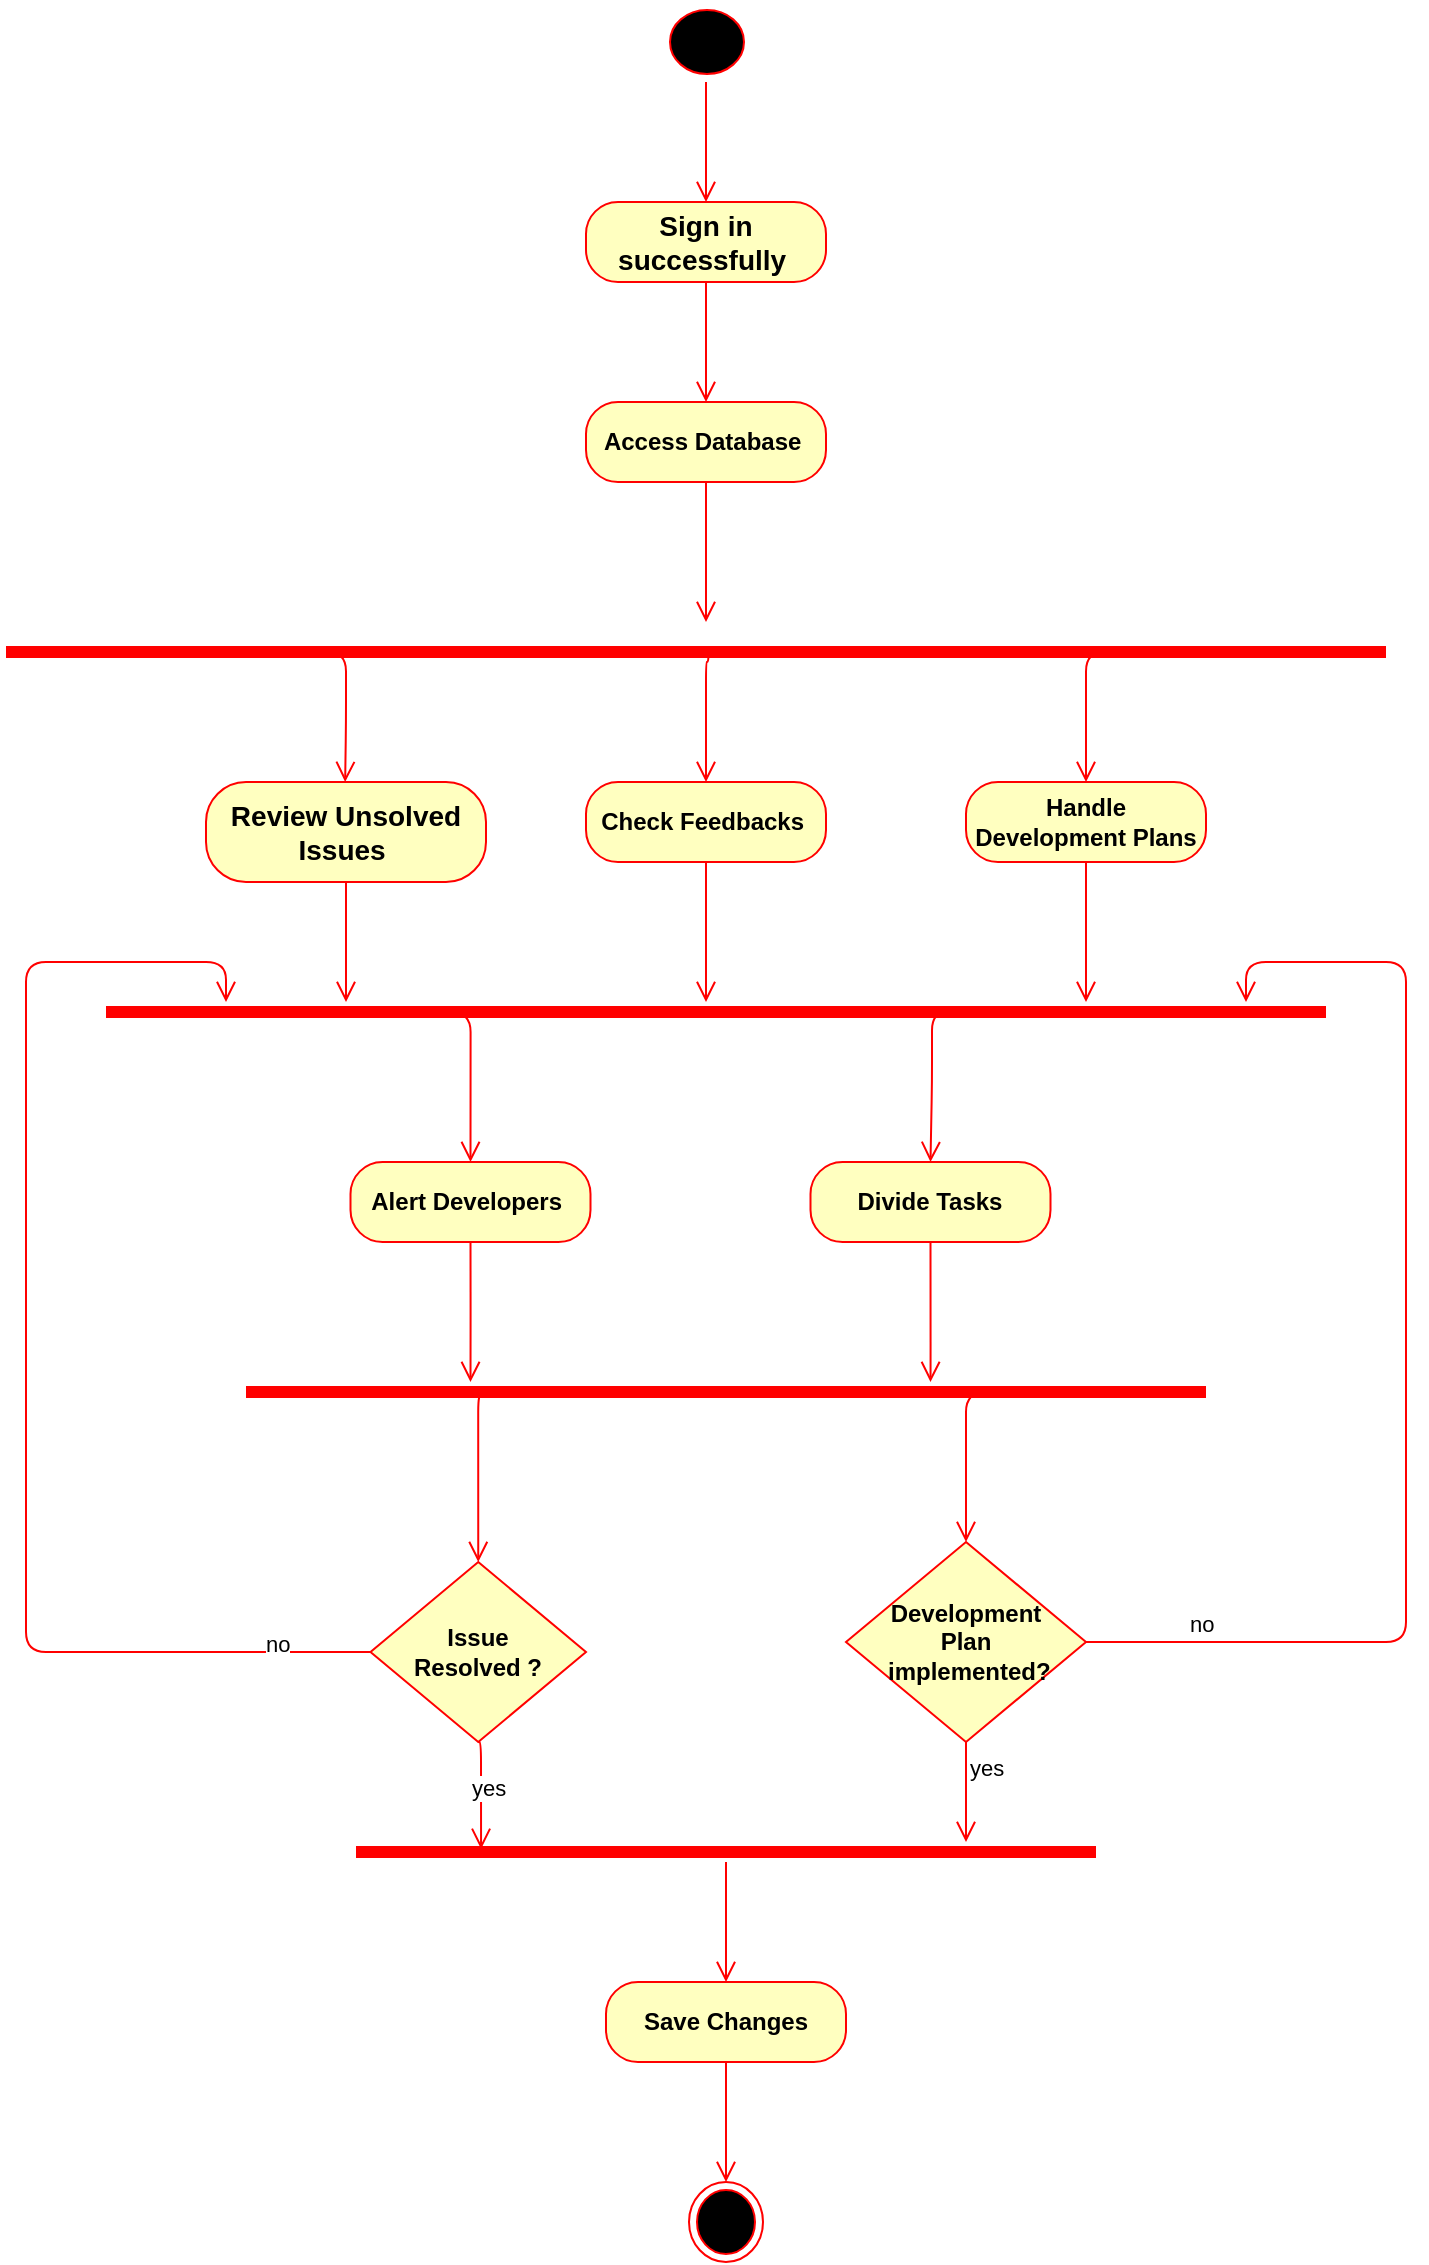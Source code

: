 <mxfile version="13.9.9" type="device"><diagram id="LaBguU5WcnQdrOewf163" name="Page-1"><mxGraphModel dx="2252" dy="1026" grid="1" gridSize="10" guides="1" tooltips="1" connect="1" arrows="1" fold="1" page="1" pageScale="1" pageWidth="1600" pageHeight="1200" math="0" shadow="0"><root><mxCell id="0"/><mxCell id="1" parent="0"/><mxCell id="jDWTGHMiyXUA1VU3A-2Z-1" value="" style="ellipse;html=1;shape=startState;fillColor=#000000;strokeColor=#ff0000;" vertex="1" parent="1"><mxGeometry x="778" y="60" width="45" height="40" as="geometry"/></mxCell><mxCell id="jDWTGHMiyXUA1VU3A-2Z-2" value="" style="edgeStyle=orthogonalEdgeStyle;html=1;verticalAlign=bottom;endArrow=open;endSize=8;strokeColor=#ff0000;" edge="1" parent="1" source="jDWTGHMiyXUA1VU3A-2Z-1"><mxGeometry relative="1" as="geometry"><mxPoint x="800" y="160" as="targetPoint"/></mxGeometry></mxCell><mxCell id="jDWTGHMiyXUA1VU3A-2Z-3" value="&lt;b&gt;&lt;font style=&quot;font-size: 14px&quot;&gt;Sign in successfully&amp;nbsp;&lt;/font&gt;&lt;/b&gt;" style="rounded=1;whiteSpace=wrap;html=1;arcSize=40;fontColor=#000000;fillColor=#ffffc0;strokeColor=#ff0000;" vertex="1" parent="1"><mxGeometry x="740" y="160" width="120" height="40" as="geometry"/></mxCell><mxCell id="jDWTGHMiyXUA1VU3A-2Z-4" value="&lt;b&gt;Access Database&amp;nbsp;&lt;/b&gt;" style="rounded=1;whiteSpace=wrap;html=1;arcSize=40;fontColor=#000000;fillColor=#ffffc0;strokeColor=#ff0000;" vertex="1" parent="1"><mxGeometry x="740" y="260" width="120" height="40" as="geometry"/></mxCell><mxCell id="jDWTGHMiyXUA1VU3A-2Z-5" value="" style="edgeStyle=orthogonalEdgeStyle;html=1;verticalAlign=bottom;endArrow=open;endSize=8;strokeColor=#ff0000;" edge="1" parent="1" source="jDWTGHMiyXUA1VU3A-2Z-4"><mxGeometry relative="1" as="geometry"><mxPoint x="800" y="370" as="targetPoint"/></mxGeometry></mxCell><mxCell id="jDWTGHMiyXUA1VU3A-2Z-6" value="" style="edgeStyle=orthogonalEdgeStyle;html=1;verticalAlign=bottom;endArrow=open;endSize=8;strokeColor=#ff0000;exitX=0.5;exitY=1;exitDx=0;exitDy=0;entryX=0.5;entryY=0;entryDx=0;entryDy=0;" edge="1" parent="1" source="jDWTGHMiyXUA1VU3A-2Z-3" target="jDWTGHMiyXUA1VU3A-2Z-4"><mxGeometry relative="1" as="geometry"><mxPoint x="400" y="200" as="targetPoint"/></mxGeometry></mxCell><mxCell id="jDWTGHMiyXUA1VU3A-2Z-7" value="&lt;b&gt;&lt;span style=&quot;font-size: 14px&quot;&gt;Review Unsolved Issues&lt;/span&gt;&lt;span style=&quot;font-size: 14px&quot;&gt;&amp;nbsp;&lt;/span&gt;&lt;/b&gt;" style="rounded=1;whiteSpace=wrap;html=1;arcSize=40;fontColor=#000000;fillColor=#ffffc0;strokeColor=#ff0000;" vertex="1" parent="1"><mxGeometry x="550" y="450" width="140" height="50" as="geometry"/></mxCell><mxCell id="jDWTGHMiyXUA1VU3A-2Z-10" value="" style="edgeStyle=orthogonalEdgeStyle;html=1;verticalAlign=bottom;endArrow=open;endSize=8;strokeColor=#ff0000;entryX=0.5;entryY=0;entryDx=0;entryDy=0;exitX=0.212;exitY=0.465;exitDx=0;exitDy=0;exitPerimeter=0;" edge="1" parent="1" source="jDWTGHMiyXUA1VU3A-2Z-23"><mxGeometry relative="1" as="geometry"><mxPoint x="619.58" y="450" as="targetPoint"/><mxPoint x="619.58" y="390" as="sourcePoint"/><Array as="points"><mxPoint x="620" y="385"/><mxPoint x="620" y="420"/></Array></mxGeometry></mxCell><mxCell id="jDWTGHMiyXUA1VU3A-2Z-13" value="" style="edgeStyle=orthogonalEdgeStyle;html=1;verticalAlign=bottom;endArrow=open;endSize=8;strokeColor=#ff0000;exitX=0.5;exitY=1;exitDx=0;exitDy=0;" edge="1" parent="1" source="jDWTGHMiyXUA1VU3A-2Z-7"><mxGeometry relative="1" as="geometry"><mxPoint x="620" y="560" as="targetPoint"/><mxPoint x="800" y="420" as="sourcePoint"/></mxGeometry></mxCell><mxCell id="jDWTGHMiyXUA1VU3A-2Z-23" value="" style="shape=line;html=1;strokeWidth=6;strokeColor=#ff0000;" vertex="1" parent="1"><mxGeometry x="450" y="380" width="690" height="10" as="geometry"/></mxCell><mxCell id="jDWTGHMiyXUA1VU3A-2Z-25" value="&lt;b&gt;Check Feedbacks&amp;nbsp;&lt;/b&gt;" style="rounded=1;whiteSpace=wrap;html=1;arcSize=40;fontColor=#000000;fillColor=#ffffc0;strokeColor=#ff0000;" vertex="1" parent="1"><mxGeometry x="740" y="450" width="120" height="40" as="geometry"/></mxCell><mxCell id="jDWTGHMiyXUA1VU3A-2Z-26" value="" style="edgeStyle=orthogonalEdgeStyle;html=1;verticalAlign=bottom;endArrow=open;endSize=8;strokeColor=#ff0000;" edge="1" source="jDWTGHMiyXUA1VU3A-2Z-25" parent="1"><mxGeometry relative="1" as="geometry"><mxPoint x="800" y="560" as="targetPoint"/></mxGeometry></mxCell><mxCell id="jDWTGHMiyXUA1VU3A-2Z-28" value="" style="edgeStyle=orthogonalEdgeStyle;html=1;verticalAlign=bottom;endArrow=open;endSize=8;strokeColor=#ff0000;entryX=0.5;entryY=0;entryDx=0;entryDy=0;exitX=0.509;exitY=0.405;exitDx=0;exitDy=0;exitPerimeter=0;" edge="1" source="jDWTGHMiyXUA1VU3A-2Z-23" parent="1" target="jDWTGHMiyXUA1VU3A-2Z-25"><mxGeometry relative="1" as="geometry"><mxPoint x="440" y="360" as="targetPoint"/><mxPoint x="800" y="390" as="sourcePoint"/><Array as="points"><mxPoint x="801" y="390"/></Array></mxGeometry></mxCell><mxCell id="jDWTGHMiyXUA1VU3A-2Z-29" value="&lt;b&gt;Handle Development Plans&lt;/b&gt;" style="rounded=1;whiteSpace=wrap;html=1;arcSize=40;fontColor=#000000;fillColor=#ffffc0;strokeColor=#ff0000;" vertex="1" parent="1"><mxGeometry x="930" y="450" width="120" height="40" as="geometry"/></mxCell><mxCell id="jDWTGHMiyXUA1VU3A-2Z-30" value="" style="edgeStyle=orthogonalEdgeStyle;html=1;verticalAlign=bottom;endArrow=open;endSize=8;strokeColor=#ff0000;" edge="1" source="jDWTGHMiyXUA1VU3A-2Z-29" parent="1"><mxGeometry relative="1" as="geometry"><mxPoint x="990" y="560" as="targetPoint"/></mxGeometry></mxCell><mxCell id="jDWTGHMiyXUA1VU3A-2Z-32" value="" style="edgeStyle=orthogonalEdgeStyle;html=1;verticalAlign=bottom;endArrow=open;endSize=8;strokeColor=#ff0000;entryX=0.5;entryY=0;entryDx=0;entryDy=0;exitX=0.82;exitY=0.465;exitDx=0;exitDy=0;exitPerimeter=0;" edge="1" source="jDWTGHMiyXUA1VU3A-2Z-23" parent="1" target="jDWTGHMiyXUA1VU3A-2Z-29"><mxGeometry relative="1" as="geometry"><mxPoint x="510" y="310" as="targetPoint"/><mxPoint x="990" y="390" as="sourcePoint"/><Array as="points"><mxPoint x="990" y="385"/></Array></mxGeometry></mxCell><mxCell id="jDWTGHMiyXUA1VU3A-2Z-45" value="" style="shape=line;html=1;strokeWidth=6;strokeColor=#ff0000;" vertex="1" parent="1"><mxGeometry x="500" y="560" width="610" height="10" as="geometry"/></mxCell><mxCell id="jDWTGHMiyXUA1VU3A-2Z-46" value="" style="edgeStyle=orthogonalEdgeStyle;html=1;verticalAlign=bottom;endArrow=open;endSize=8;strokeColor=#ff0000;entryX=0.5;entryY=0;entryDx=0;entryDy=0;exitX=0.25;exitY=0.5;exitDx=0;exitDy=0;exitPerimeter=0;" edge="1" parent="1" source="jDWTGHMiyXUA1VU3A-2Z-45" target="jDWTGHMiyXUA1VU3A-2Z-48"><mxGeometry relative="1" as="geometry"><mxPoint x="802.25" y="450" as="targetPoint"/><mxPoint x="802.25" y="390" as="sourcePoint"/><Array as="points"><mxPoint x="682.25" y="565"/></Array></mxGeometry></mxCell><mxCell id="jDWTGHMiyXUA1VU3A-2Z-47" value="" style="edgeStyle=orthogonalEdgeStyle;html=1;verticalAlign=bottom;endArrow=open;endSize=8;strokeColor=#ff0000;entryX=0.5;entryY=0;entryDx=0;entryDy=0;exitX=0.767;exitY=0.405;exitDx=0;exitDy=0;exitPerimeter=0;" edge="1" parent="1" source="jDWTGHMiyXUA1VU3A-2Z-45" target="jDWTGHMiyXUA1VU3A-2Z-50"><mxGeometry relative="1" as="geometry"><mxPoint x="911.83" y="630" as="targetPoint"/><mxPoint x="911.83" y="570" as="sourcePoint"/><Array as="points"><mxPoint x="913" y="564"/><mxPoint x="913" y="600"/><mxPoint x="912" y="600"/></Array></mxGeometry></mxCell><mxCell id="jDWTGHMiyXUA1VU3A-2Z-48" value="&lt;b&gt;Alert Developers&amp;nbsp;&lt;/b&gt;" style="rounded=1;whiteSpace=wrap;html=1;arcSize=40;fontColor=#000000;fillColor=#ffffc0;strokeColor=#ff0000;" vertex="1" parent="1"><mxGeometry x="622.25" y="640" width="120" height="40" as="geometry"/></mxCell><mxCell id="jDWTGHMiyXUA1VU3A-2Z-49" value="" style="edgeStyle=orthogonalEdgeStyle;html=1;verticalAlign=bottom;endArrow=open;endSize=8;strokeColor=#ff0000;exitX=0.5;exitY=1;exitDx=0;exitDy=0;" edge="1" parent="1" source="jDWTGHMiyXUA1VU3A-2Z-48"><mxGeometry relative="1" as="geometry"><mxPoint x="682.25" y="750" as="targetPoint"/></mxGeometry></mxCell><mxCell id="jDWTGHMiyXUA1VU3A-2Z-50" value="&lt;b&gt;Divide Tasks&lt;/b&gt;" style="rounded=1;whiteSpace=wrap;html=1;arcSize=40;fontColor=#000000;fillColor=#ffffc0;strokeColor=#ff0000;" vertex="1" parent="1"><mxGeometry x="852.25" y="640" width="120" height="40" as="geometry"/></mxCell><mxCell id="jDWTGHMiyXUA1VU3A-2Z-51" value="" style="edgeStyle=orthogonalEdgeStyle;html=1;verticalAlign=bottom;endArrow=open;endSize=8;strokeColor=#ff0000;exitX=0.5;exitY=1;exitDx=0;exitDy=0;" edge="1" parent="1" source="jDWTGHMiyXUA1VU3A-2Z-50"><mxGeometry relative="1" as="geometry"><mxPoint x="912.25" y="750" as="targetPoint"/><Array as="points"><mxPoint x="912.25" y="740"/></Array></mxGeometry></mxCell><mxCell id="jDWTGHMiyXUA1VU3A-2Z-52" value="" style="shape=line;html=1;strokeWidth=6;strokeColor=#ff0000;" vertex="1" parent="1"><mxGeometry x="570" y="750" width="480" height="10" as="geometry"/></mxCell><mxCell id="jDWTGHMiyXUA1VU3A-2Z-53" value="" style="edgeStyle=orthogonalEdgeStyle;html=1;verticalAlign=bottom;endArrow=open;endSize=8;strokeColor=#ff0000;exitX=0.25;exitY=0.5;exitDx=0;exitDy=0;exitPerimeter=0;entryX=0.5;entryY=0;entryDx=0;entryDy=0;" edge="1" parent="1" source="jDWTGHMiyXUA1VU3A-2Z-52" target="jDWTGHMiyXUA1VU3A-2Z-54"><mxGeometry relative="1" as="geometry"><mxPoint x="797" y="820" as="targetPoint"/><Array as="points"><mxPoint x="687" y="755"/></Array></mxGeometry></mxCell><mxCell id="jDWTGHMiyXUA1VU3A-2Z-54" value="&lt;b&gt;Issue &lt;br&gt;Resolved ?&lt;/b&gt;" style="rhombus;whiteSpace=wrap;html=1;fillColor=#ffffc0;strokeColor=#ff0000;" vertex="1" parent="1"><mxGeometry x="632.25" y="840" width="107.75" height="90" as="geometry"/></mxCell><mxCell id="jDWTGHMiyXUA1VU3A-2Z-57" value="&lt;b&gt;Development &lt;br&gt;Plan&lt;br&gt;&amp;nbsp;implemented?&lt;/b&gt;" style="rhombus;whiteSpace=wrap;html=1;fillColor=#ffffc0;strokeColor=#ff0000;" vertex="1" parent="1"><mxGeometry x="870" y="830" width="120" height="100" as="geometry"/></mxCell><mxCell id="jDWTGHMiyXUA1VU3A-2Z-58" value="no" style="edgeStyle=orthogonalEdgeStyle;html=1;align=left;verticalAlign=bottom;endArrow=open;endSize=8;strokeColor=#ff0000;" edge="1" source="jDWTGHMiyXUA1VU3A-2Z-57" parent="1" target="jDWTGHMiyXUA1VU3A-2Z-45"><mxGeometry x="-0.833" relative="1" as="geometry"><mxPoint x="1070" y="520" as="targetPoint"/><Array as="points"><mxPoint x="1150" y="880"/><mxPoint x="1150" y="540"/><mxPoint x="1070" y="540"/></Array><mxPoint as="offset"/></mxGeometry></mxCell><mxCell id="jDWTGHMiyXUA1VU3A-2Z-59" value="yes" style="edgeStyle=orthogonalEdgeStyle;html=1;align=left;verticalAlign=top;endArrow=open;endSize=8;strokeColor=#ff0000;" edge="1" source="jDWTGHMiyXUA1VU3A-2Z-57" parent="1"><mxGeometry x="-1" relative="1" as="geometry"><mxPoint x="930" y="980" as="targetPoint"/></mxGeometry></mxCell><mxCell id="jDWTGHMiyXUA1VU3A-2Z-60" value="" style="edgeStyle=orthogonalEdgeStyle;html=1;verticalAlign=bottom;endArrow=open;endSize=8;strokeColor=#ff0000;exitX=0.25;exitY=0.5;exitDx=0;exitDy=0;exitPerimeter=0;entryX=0.5;entryY=0;entryDx=0;entryDy=0;" edge="1" parent="1" target="jDWTGHMiyXUA1VU3A-2Z-57"><mxGeometry relative="1" as="geometry"><mxPoint x="950" y="830" as="targetPoint"/><mxPoint x="952.75" y="755" as="sourcePoint"/><Array as="points"><mxPoint x="930" y="755"/><mxPoint x="930" y="830"/></Array></mxGeometry></mxCell><mxCell id="jDWTGHMiyXUA1VU3A-2Z-62" value="no" style="edgeStyle=orthogonalEdgeStyle;html=1;align=left;verticalAlign=bottom;endArrow=open;endSize=8;strokeColor=#ff0000;exitX=0;exitY=0.5;exitDx=0;exitDy=0;" edge="1" parent="1" source="jDWTGHMiyXUA1VU3A-2Z-54" target="jDWTGHMiyXUA1VU3A-2Z-45"><mxGeometry x="-0.831" y="5" relative="1" as="geometry"><mxPoint x="530" y="560" as="targetPoint"/><mxPoint x="1000" y="890" as="sourcePoint"/><Array as="points"><mxPoint x="460" y="885"/><mxPoint x="460" y="540"/><mxPoint x="560" y="540"/></Array><mxPoint as="offset"/></mxGeometry></mxCell><mxCell id="jDWTGHMiyXUA1VU3A-2Z-63" value="yes" style="edgeStyle=orthogonalEdgeStyle;html=1;align=left;verticalAlign=top;endArrow=open;endSize=8;strokeColor=#ff0000;exitX=0.5;exitY=1;exitDx=0;exitDy=0;entryX=0.169;entryY=0.344;entryDx=0;entryDy=0;entryPerimeter=0;" edge="1" parent="1" source="jDWTGHMiyXUA1VU3A-2Z-54" target="jDWTGHMiyXUA1VU3A-2Z-64"><mxGeometry x="-0.573" y="-7" relative="1" as="geometry"><mxPoint x="687" y="980" as="targetPoint"/><mxPoint x="683.125" y="930" as="sourcePoint"/><Array as="points"><mxPoint x="688" y="930"/></Array><mxPoint as="offset"/></mxGeometry></mxCell><mxCell id="jDWTGHMiyXUA1VU3A-2Z-64" value="" style="shape=line;html=1;strokeWidth=6;strokeColor=#ff0000;" vertex="1" parent="1"><mxGeometry x="625" y="980" width="370" height="10" as="geometry"/></mxCell><mxCell id="jDWTGHMiyXUA1VU3A-2Z-65" value="" style="edgeStyle=orthogonalEdgeStyle;html=1;verticalAlign=bottom;endArrow=open;endSize=8;strokeColor=#ff0000;" edge="1" source="jDWTGHMiyXUA1VU3A-2Z-64" parent="1"><mxGeometry relative="1" as="geometry"><mxPoint x="810" y="1050" as="targetPoint"/></mxGeometry></mxCell><mxCell id="jDWTGHMiyXUA1VU3A-2Z-66" value="&lt;b&gt;Save Changes&lt;/b&gt;" style="rounded=1;whiteSpace=wrap;html=1;arcSize=40;fontColor=#000000;fillColor=#ffffc0;strokeColor=#ff0000;" vertex="1" parent="1"><mxGeometry x="750" y="1050" width="120" height="40" as="geometry"/></mxCell><mxCell id="jDWTGHMiyXUA1VU3A-2Z-67" value="" style="edgeStyle=orthogonalEdgeStyle;html=1;verticalAlign=bottom;endArrow=open;endSize=8;strokeColor=#ff0000;" edge="1" source="jDWTGHMiyXUA1VU3A-2Z-66" parent="1"><mxGeometry relative="1" as="geometry"><mxPoint x="810" y="1150" as="targetPoint"/></mxGeometry></mxCell><mxCell id="jDWTGHMiyXUA1VU3A-2Z-68" value="" style="ellipse;html=1;shape=endState;fillColor=#000000;strokeColor=#ff0000;" vertex="1" parent="1"><mxGeometry x="791.5" y="1150" width="37" height="40" as="geometry"/></mxCell></root></mxGraphModel></diagram></mxfile>